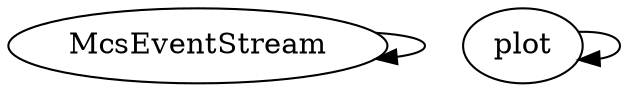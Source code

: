 /* Created by mdot for Matlab */
digraph m2html {
  McsEventStream -> McsEventStream;
  plot -> plot;

  McsEventStream [URL="McsEventStream.html"];
  plot [URL="plot.html"];
}